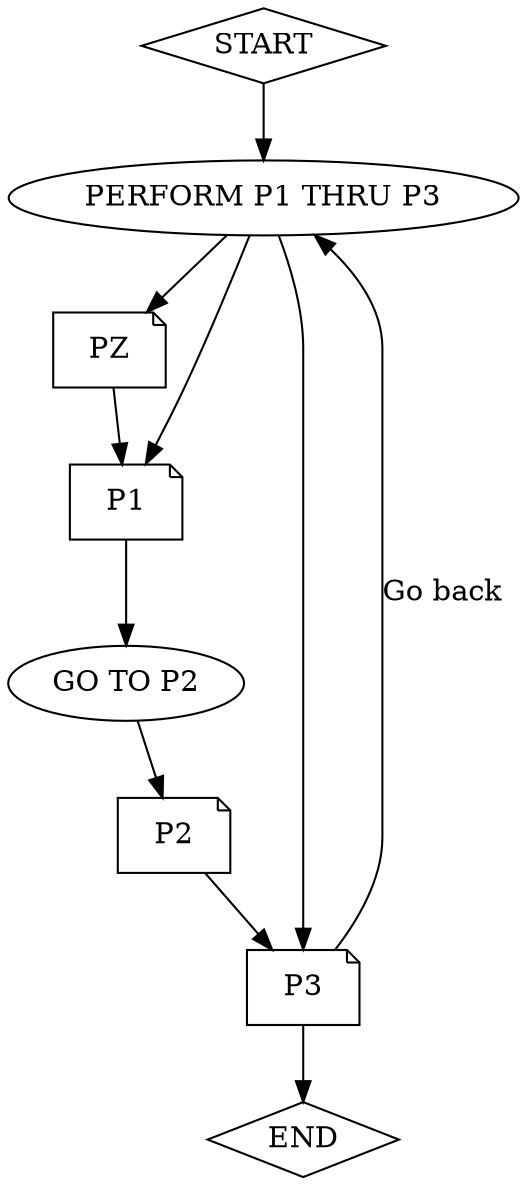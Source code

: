 digraph "performThru_goto_test_file.COB" {
	node [shape=diamond]
	9 [label=START]
	node [shape=ellipse]
	1 [label="PERFORM P1 THRU P3"]
	node [shape=note]
	2 [label=PZ]
	node [shape=note]
	3 [label=P1]
	node [shape=ellipse]
	4 [label="GO TO P2"]
	node [shape=note]
	5 [label=P2]
	node [shape=note]
	6 [label=P3]
	node [shape=diamond]
	10 [label=END]
	9 -> 1
	1 -> 2
	1 -> 3
	1 -> 6
	6 -> 1 [label="Go back"]
	2 -> 3
	3 -> 4
	4 -> 5
	5 -> 6
	6 -> 10
}
